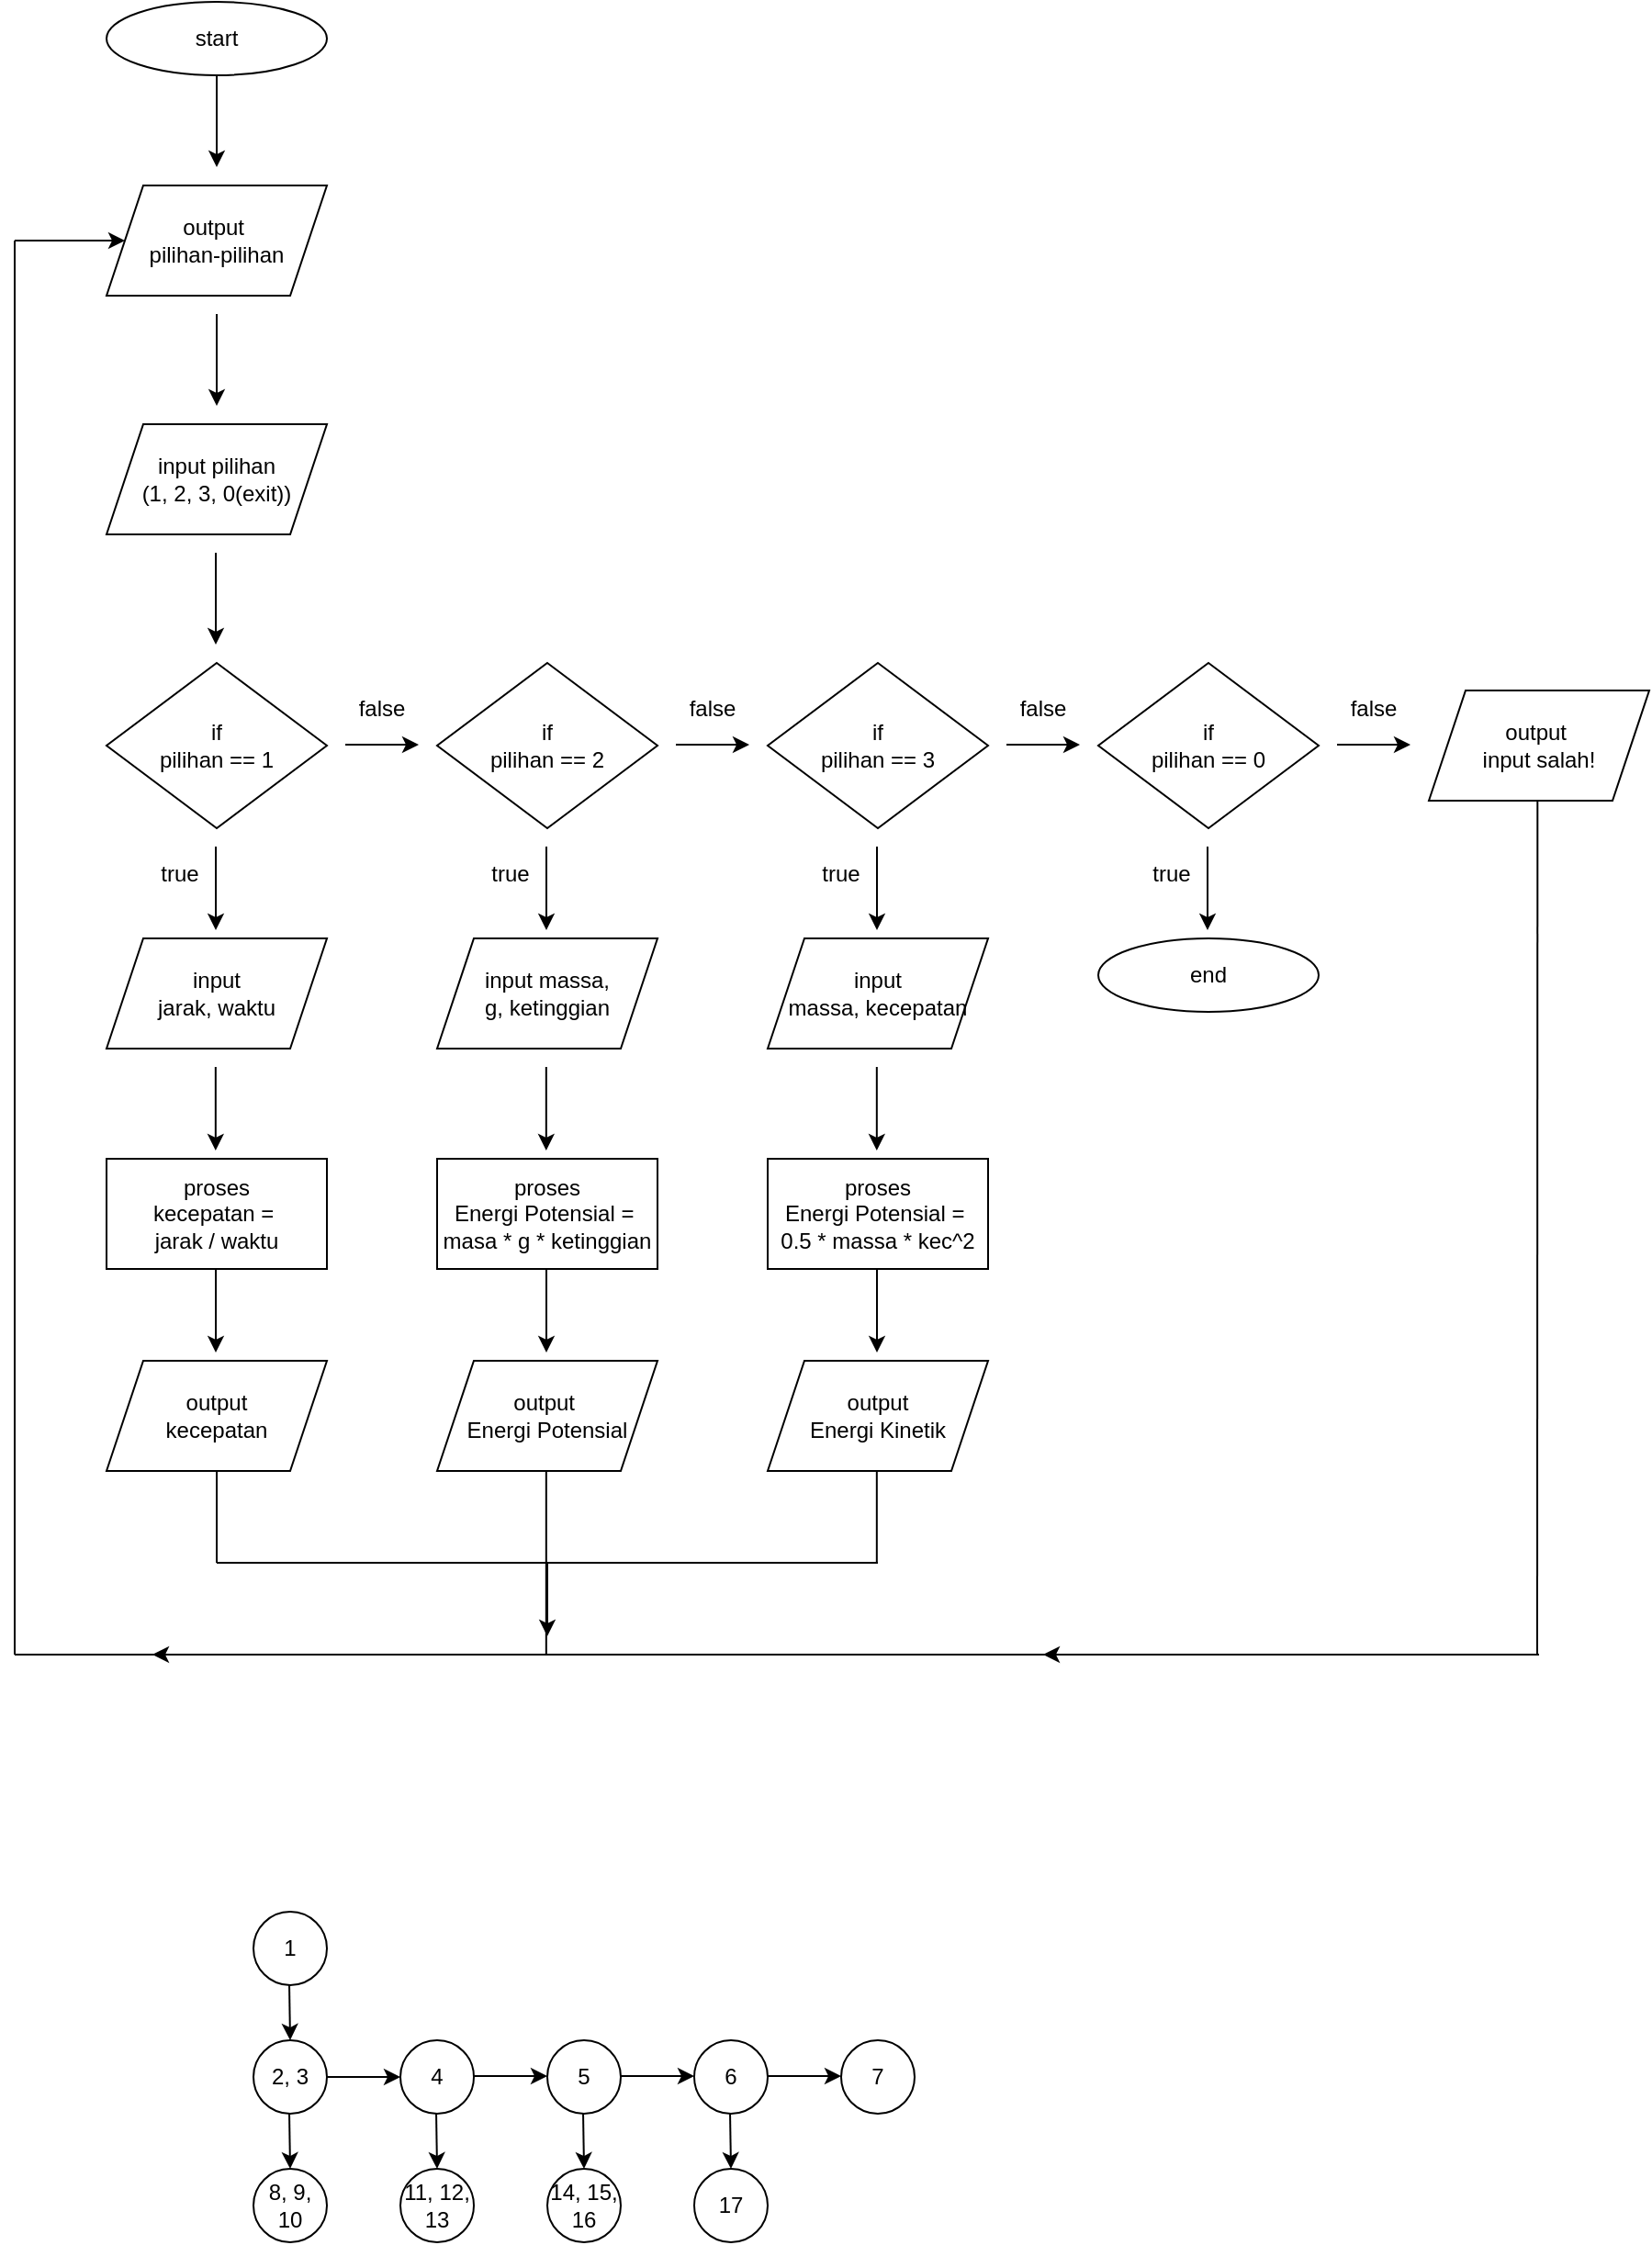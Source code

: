 <mxfile version="24.7.8">
  <diagram name="Page-1" id="fBOmCTxJh_x_Muk1704H">
    <mxGraphModel dx="985" dy="432" grid="1" gridSize="10" guides="1" tooltips="1" connect="1" arrows="1" fold="1" page="1" pageScale="1" pageWidth="3300" pageHeight="4681" math="0" shadow="0">
      <root>
        <mxCell id="0" />
        <mxCell id="1" parent="0" />
        <mxCell id="cfUvDjUMcZ3npQGwa5-E-1" value="start" style="ellipse;whiteSpace=wrap;html=1;" vertex="1" parent="1">
          <mxGeometry x="340" y="60" width="120" height="40" as="geometry" />
        </mxCell>
        <mxCell id="cfUvDjUMcZ3npQGwa5-E-2" value="" style="endArrow=classic;html=1;rounded=0;exitX=0.5;exitY=1;exitDx=0;exitDy=0;" edge="1" parent="1" source="cfUvDjUMcZ3npQGwa5-E-1">
          <mxGeometry width="50" height="50" relative="1" as="geometry">
            <mxPoint x="430" y="160" as="sourcePoint" />
            <mxPoint x="400" y="150" as="targetPoint" />
          </mxGeometry>
        </mxCell>
        <mxCell id="cfUvDjUMcZ3npQGwa5-E-4" value="output&amp;nbsp;&lt;div&gt;pilihan-pilihan&lt;/div&gt;" style="shape=parallelogram;perimeter=parallelogramPerimeter;whiteSpace=wrap;html=1;fixedSize=1;" vertex="1" parent="1">
          <mxGeometry x="340" y="160" width="120" height="60" as="geometry" />
        </mxCell>
        <mxCell id="cfUvDjUMcZ3npQGwa5-E-5" value="" style="endArrow=classic;html=1;rounded=0;" edge="1" parent="1">
          <mxGeometry width="50" height="50" relative="1" as="geometry">
            <mxPoint x="400" y="230" as="sourcePoint" />
            <mxPoint x="400" y="280" as="targetPoint" />
          </mxGeometry>
        </mxCell>
        <mxCell id="cfUvDjUMcZ3npQGwa5-E-6" value="input pilihan&lt;br&gt;(1, 2, 3, 0(exit))" style="shape=parallelogram;perimeter=parallelogramPerimeter;whiteSpace=wrap;html=1;fixedSize=1;" vertex="1" parent="1">
          <mxGeometry x="340" y="290" width="120" height="60" as="geometry" />
        </mxCell>
        <mxCell id="cfUvDjUMcZ3npQGwa5-E-7" value="" style="endArrow=classic;html=1;rounded=0;" edge="1" parent="1">
          <mxGeometry width="50" height="50" relative="1" as="geometry">
            <mxPoint x="399.5" y="360" as="sourcePoint" />
            <mxPoint x="399.5" y="410" as="targetPoint" />
          </mxGeometry>
        </mxCell>
        <mxCell id="cfUvDjUMcZ3npQGwa5-E-8" value="if&lt;div&gt;pilihan == 1&lt;/div&gt;" style="rhombus;whiteSpace=wrap;html=1;" vertex="1" parent="1">
          <mxGeometry x="340" y="420" width="120" height="90" as="geometry" />
        </mxCell>
        <mxCell id="cfUvDjUMcZ3npQGwa5-E-9" value="" style="endArrow=classic;html=1;rounded=0;" edge="1" parent="1">
          <mxGeometry width="50" height="50" relative="1" as="geometry">
            <mxPoint x="470" y="464.5" as="sourcePoint" />
            <mxPoint x="510" y="464.5" as="targetPoint" />
          </mxGeometry>
        </mxCell>
        <mxCell id="cfUvDjUMcZ3npQGwa5-E-10" value="" style="endArrow=classic;html=1;rounded=0;" edge="1" parent="1">
          <mxGeometry width="50" height="50" relative="1" as="geometry">
            <mxPoint x="399.5" y="520" as="sourcePoint" />
            <mxPoint x="399.5" y="565.5" as="targetPoint" />
          </mxGeometry>
        </mxCell>
        <mxCell id="cfUvDjUMcZ3npQGwa5-E-11" value="if&lt;div&gt;pilihan == 2&lt;/div&gt;" style="rhombus;whiteSpace=wrap;html=1;" vertex="1" parent="1">
          <mxGeometry x="520" y="420" width="120" height="90" as="geometry" />
        </mxCell>
        <mxCell id="cfUvDjUMcZ3npQGwa5-E-12" value="" style="endArrow=classic;html=1;rounded=0;" edge="1" parent="1">
          <mxGeometry width="50" height="50" relative="1" as="geometry">
            <mxPoint x="650" y="464.5" as="sourcePoint" />
            <mxPoint x="690" y="464.5" as="targetPoint" />
          </mxGeometry>
        </mxCell>
        <mxCell id="cfUvDjUMcZ3npQGwa5-E-13" value="if&lt;div&gt;pilihan == 3&lt;/div&gt;" style="rhombus;whiteSpace=wrap;html=1;" vertex="1" parent="1">
          <mxGeometry x="700" y="420" width="120" height="90" as="geometry" />
        </mxCell>
        <mxCell id="cfUvDjUMcZ3npQGwa5-E-14" value="" style="endArrow=classic;html=1;rounded=0;" edge="1" parent="1">
          <mxGeometry width="50" height="50" relative="1" as="geometry">
            <mxPoint x="579.5" y="520" as="sourcePoint" />
            <mxPoint x="579.5" y="565.5" as="targetPoint" />
          </mxGeometry>
        </mxCell>
        <mxCell id="cfUvDjUMcZ3npQGwa5-E-15" value="" style="endArrow=classic;html=1;rounded=0;" edge="1" parent="1">
          <mxGeometry width="50" height="50" relative="1" as="geometry">
            <mxPoint x="759.5" y="520" as="sourcePoint" />
            <mxPoint x="759.5" y="565.5" as="targetPoint" />
          </mxGeometry>
        </mxCell>
        <mxCell id="cfUvDjUMcZ3npQGwa5-E-16" value="true" style="text;strokeColor=none;align=center;fillColor=none;html=1;verticalAlign=middle;whiteSpace=wrap;rounded=0;" vertex="1" parent="1">
          <mxGeometry x="350" y="520" width="60" height="30" as="geometry" />
        </mxCell>
        <mxCell id="cfUvDjUMcZ3npQGwa5-E-17" value="true" style="text;strokeColor=none;align=center;fillColor=none;html=1;verticalAlign=middle;whiteSpace=wrap;rounded=0;" vertex="1" parent="1">
          <mxGeometry x="530" y="520" width="60" height="30" as="geometry" />
        </mxCell>
        <mxCell id="cfUvDjUMcZ3npQGwa5-E-18" value="true" style="text;strokeColor=none;align=center;fillColor=none;html=1;verticalAlign=middle;whiteSpace=wrap;rounded=0;" vertex="1" parent="1">
          <mxGeometry x="710" y="520" width="60" height="30" as="geometry" />
        </mxCell>
        <mxCell id="cfUvDjUMcZ3npQGwa5-E-19" value="false" style="text;strokeColor=none;align=center;fillColor=none;html=1;verticalAlign=middle;whiteSpace=wrap;rounded=0;" vertex="1" parent="1">
          <mxGeometry x="460" y="430" width="60" height="30" as="geometry" />
        </mxCell>
        <mxCell id="cfUvDjUMcZ3npQGwa5-E-20" value="false" style="text;strokeColor=none;align=center;fillColor=none;html=1;verticalAlign=middle;whiteSpace=wrap;rounded=0;" vertex="1" parent="1">
          <mxGeometry x="640" y="430" width="60" height="30" as="geometry" />
        </mxCell>
        <mxCell id="cfUvDjUMcZ3npQGwa5-E-21" value="" style="endArrow=classic;html=1;rounded=0;" edge="1" parent="1">
          <mxGeometry width="50" height="50" relative="1" as="geometry">
            <mxPoint x="830" y="464.5" as="sourcePoint" />
            <mxPoint x="870" y="464.5" as="targetPoint" />
          </mxGeometry>
        </mxCell>
        <mxCell id="cfUvDjUMcZ3npQGwa5-E-22" value="false" style="text;strokeColor=none;align=center;fillColor=none;html=1;verticalAlign=middle;whiteSpace=wrap;rounded=0;" vertex="1" parent="1">
          <mxGeometry x="820" y="430" width="60" height="30" as="geometry" />
        </mxCell>
        <mxCell id="cfUvDjUMcZ3npQGwa5-E-23" value="if&lt;div&gt;pilihan == 0&lt;/div&gt;" style="rhombus;whiteSpace=wrap;html=1;" vertex="1" parent="1">
          <mxGeometry x="880" y="420" width="120" height="90" as="geometry" />
        </mxCell>
        <mxCell id="cfUvDjUMcZ3npQGwa5-E-24" value="" style="endArrow=classic;html=1;rounded=0;" edge="1" parent="1">
          <mxGeometry width="50" height="50" relative="1" as="geometry">
            <mxPoint x="939.5" y="520" as="sourcePoint" />
            <mxPoint x="939.5" y="565.5" as="targetPoint" />
          </mxGeometry>
        </mxCell>
        <mxCell id="cfUvDjUMcZ3npQGwa5-E-25" value="true" style="text;strokeColor=none;align=center;fillColor=none;html=1;verticalAlign=middle;whiteSpace=wrap;rounded=0;" vertex="1" parent="1">
          <mxGeometry x="890" y="520" width="60" height="30" as="geometry" />
        </mxCell>
        <mxCell id="cfUvDjUMcZ3npQGwa5-E-26" value="end" style="ellipse;whiteSpace=wrap;html=1;" vertex="1" parent="1">
          <mxGeometry x="880" y="570" width="120" height="40" as="geometry" />
        </mxCell>
        <mxCell id="cfUvDjUMcZ3npQGwa5-E-27" value="" style="endArrow=classic;html=1;rounded=0;" edge="1" parent="1">
          <mxGeometry width="50" height="50" relative="1" as="geometry">
            <mxPoint x="1010" y="464.5" as="sourcePoint" />
            <mxPoint x="1050" y="464.5" as="targetPoint" />
          </mxGeometry>
        </mxCell>
        <mxCell id="cfUvDjUMcZ3npQGwa5-E-28" value="false" style="text;strokeColor=none;align=center;fillColor=none;html=1;verticalAlign=middle;whiteSpace=wrap;rounded=0;" vertex="1" parent="1">
          <mxGeometry x="1000" y="430" width="60" height="30" as="geometry" />
        </mxCell>
        <mxCell id="cfUvDjUMcZ3npQGwa5-E-29" value="output&amp;nbsp;&lt;div&gt;input salah!&lt;/div&gt;" style="shape=parallelogram;perimeter=parallelogramPerimeter;whiteSpace=wrap;html=1;fixedSize=1;" vertex="1" parent="1">
          <mxGeometry x="1060" y="435" width="120" height="60" as="geometry" />
        </mxCell>
        <mxCell id="cfUvDjUMcZ3npQGwa5-E-30" value="input&lt;div&gt;jarak, waktu&lt;/div&gt;" style="shape=parallelogram;perimeter=parallelogramPerimeter;whiteSpace=wrap;html=1;fixedSize=1;" vertex="1" parent="1">
          <mxGeometry x="340" y="570" width="120" height="60" as="geometry" />
        </mxCell>
        <mxCell id="cfUvDjUMcZ3npQGwa5-E-31" value="input massa,&lt;div&gt;&lt;span style=&quot;background-color: initial;&quot;&gt;g,&amp;nbsp;&lt;/span&gt;&lt;span style=&quot;background-color: initial;&quot;&gt;ketinggian&lt;/span&gt;&lt;/div&gt;" style="shape=parallelogram;perimeter=parallelogramPerimeter;whiteSpace=wrap;html=1;fixedSize=1;" vertex="1" parent="1">
          <mxGeometry x="520" y="570" width="120" height="60" as="geometry" />
        </mxCell>
        <mxCell id="cfUvDjUMcZ3npQGwa5-E-32" value="input&lt;div&gt;massa, kecepatan&lt;/div&gt;" style="shape=parallelogram;perimeter=parallelogramPerimeter;whiteSpace=wrap;html=1;fixedSize=1;" vertex="1" parent="1">
          <mxGeometry x="700" y="570" width="120" height="60" as="geometry" />
        </mxCell>
        <mxCell id="cfUvDjUMcZ3npQGwa5-E-36" value="" style="endArrow=classic;html=1;rounded=0;" edge="1" parent="1">
          <mxGeometry width="50" height="50" relative="1" as="geometry">
            <mxPoint x="399.5" y="750" as="sourcePoint" />
            <mxPoint x="399.5" y="795.5" as="targetPoint" />
          </mxGeometry>
        </mxCell>
        <mxCell id="cfUvDjUMcZ3npQGwa5-E-37" value="output&lt;div&gt;kecepatan&lt;/div&gt;" style="shape=parallelogram;perimeter=parallelogramPerimeter;whiteSpace=wrap;html=1;fixedSize=1;" vertex="1" parent="1">
          <mxGeometry x="340" y="800" width="120" height="60" as="geometry" />
        </mxCell>
        <mxCell id="cfUvDjUMcZ3npQGwa5-E-38" value="" style="endArrow=classic;html=1;rounded=0;" edge="1" parent="1">
          <mxGeometry width="50" height="50" relative="1" as="geometry">
            <mxPoint x="579.5" y="750" as="sourcePoint" />
            <mxPoint x="579.5" y="795.5" as="targetPoint" />
          </mxGeometry>
        </mxCell>
        <mxCell id="cfUvDjUMcZ3npQGwa5-E-39" value="output&amp;nbsp;&lt;div&gt;Energi Potensial&lt;/div&gt;" style="shape=parallelogram;perimeter=parallelogramPerimeter;whiteSpace=wrap;html=1;fixedSize=1;" vertex="1" parent="1">
          <mxGeometry x="520" y="800" width="120" height="60" as="geometry" />
        </mxCell>
        <mxCell id="cfUvDjUMcZ3npQGwa5-E-40" value="" style="endArrow=classic;html=1;rounded=0;" edge="1" parent="1">
          <mxGeometry width="50" height="50" relative="1" as="geometry">
            <mxPoint x="759.5" y="750" as="sourcePoint" />
            <mxPoint x="759.5" y="795.5" as="targetPoint" />
          </mxGeometry>
        </mxCell>
        <mxCell id="cfUvDjUMcZ3npQGwa5-E-41" value="output&lt;div&gt;Energi Kinetik&lt;/div&gt;" style="shape=parallelogram;perimeter=parallelogramPerimeter;whiteSpace=wrap;html=1;fixedSize=1;" vertex="1" parent="1">
          <mxGeometry x="700" y="800" width="120" height="60" as="geometry" />
        </mxCell>
        <mxCell id="cfUvDjUMcZ3npQGwa5-E-42" value="proses&lt;div&gt;kecepatan =&amp;nbsp;&lt;/div&gt;&lt;div&gt;jarak / waktu&lt;/div&gt;" style="rounded=0;whiteSpace=wrap;html=1;" vertex="1" parent="1">
          <mxGeometry x="340" y="690" width="120" height="60" as="geometry" />
        </mxCell>
        <mxCell id="cfUvDjUMcZ3npQGwa5-E-43" value="" style="endArrow=classic;html=1;rounded=0;" edge="1" parent="1">
          <mxGeometry width="50" height="50" relative="1" as="geometry">
            <mxPoint x="399.41" y="640" as="sourcePoint" />
            <mxPoint x="399.41" y="685.5" as="targetPoint" />
          </mxGeometry>
        </mxCell>
        <mxCell id="cfUvDjUMcZ3npQGwa5-E-44" value="" style="endArrow=classic;html=1;rounded=0;" edge="1" parent="1">
          <mxGeometry width="50" height="50" relative="1" as="geometry">
            <mxPoint x="579.41" y="640" as="sourcePoint" />
            <mxPoint x="579.41" y="685.5" as="targetPoint" />
          </mxGeometry>
        </mxCell>
        <mxCell id="cfUvDjUMcZ3npQGwa5-E-45" value="" style="endArrow=classic;html=1;rounded=0;" edge="1" parent="1">
          <mxGeometry width="50" height="50" relative="1" as="geometry">
            <mxPoint x="759.41" y="640" as="sourcePoint" />
            <mxPoint x="759.41" y="685.5" as="targetPoint" />
          </mxGeometry>
        </mxCell>
        <mxCell id="cfUvDjUMcZ3npQGwa5-E-46" value="proses&lt;div&gt;Energi Potensial =&amp;nbsp;&lt;/div&gt;&lt;div&gt;masa * g * ketinggian&lt;/div&gt;" style="rounded=0;whiteSpace=wrap;html=1;" vertex="1" parent="1">
          <mxGeometry x="520" y="690" width="120" height="60" as="geometry" />
        </mxCell>
        <mxCell id="cfUvDjUMcZ3npQGwa5-E-47" value="proses&lt;div&gt;Energi Potensial =&amp;nbsp;&lt;/div&gt;&lt;div&gt;0.5 * massa * kec^2&lt;/div&gt;" style="rounded=0;whiteSpace=wrap;html=1;" vertex="1" parent="1">
          <mxGeometry x="700" y="690" width="120" height="60" as="geometry" />
        </mxCell>
        <mxCell id="cfUvDjUMcZ3npQGwa5-E-48" value="" style="endArrow=none;html=1;rounded=0;" edge="1" parent="1">
          <mxGeometry width="50" height="50" relative="1" as="geometry">
            <mxPoint x="400" y="910" as="sourcePoint" />
            <mxPoint x="760" y="910" as="targetPoint" />
          </mxGeometry>
        </mxCell>
        <mxCell id="cfUvDjUMcZ3npQGwa5-E-49" value="" style="endArrow=none;html=1;rounded=0;entryX=0.5;entryY=1;entryDx=0;entryDy=0;" edge="1" parent="1" target="cfUvDjUMcZ3npQGwa5-E-37">
          <mxGeometry width="50" height="50" relative="1" as="geometry">
            <mxPoint x="400" y="910" as="sourcePoint" />
            <mxPoint x="360" y="880" as="targetPoint" />
          </mxGeometry>
        </mxCell>
        <mxCell id="cfUvDjUMcZ3npQGwa5-E-50" value="" style="endArrow=none;html=1;rounded=0;entryX=0.5;entryY=1;entryDx=0;entryDy=0;" edge="1" parent="1">
          <mxGeometry width="50" height="50" relative="1" as="geometry">
            <mxPoint x="759.41" y="910" as="sourcePoint" />
            <mxPoint x="759.41" y="860" as="targetPoint" />
          </mxGeometry>
        </mxCell>
        <mxCell id="cfUvDjUMcZ3npQGwa5-E-51" value="" style="endArrow=none;html=1;rounded=0;entryX=0.5;entryY=1;entryDx=0;entryDy=0;" edge="1" parent="1">
          <mxGeometry width="50" height="50" relative="1" as="geometry">
            <mxPoint x="579.41" y="910" as="sourcePoint" />
            <mxPoint x="579.41" y="860" as="targetPoint" />
          </mxGeometry>
        </mxCell>
        <mxCell id="cfUvDjUMcZ3npQGwa5-E-53" value="" style="endArrow=none;html=1;rounded=0;entryX=0.5;entryY=1;entryDx=0;entryDy=0;" edge="1" parent="1">
          <mxGeometry width="50" height="50" relative="1" as="geometry">
            <mxPoint x="579.41" y="960" as="sourcePoint" />
            <mxPoint x="579.41" y="910" as="targetPoint" />
          </mxGeometry>
        </mxCell>
        <mxCell id="cfUvDjUMcZ3npQGwa5-E-54" value="" style="endArrow=none;html=1;rounded=0;" edge="1" parent="1">
          <mxGeometry width="50" height="50" relative="1" as="geometry">
            <mxPoint x="290" y="960" as="sourcePoint" />
            <mxPoint x="580" y="960" as="targetPoint" />
          </mxGeometry>
        </mxCell>
        <mxCell id="cfUvDjUMcZ3npQGwa5-E-55" value="" style="endArrow=none;html=1;rounded=0;" edge="1" parent="1">
          <mxGeometry width="50" height="50" relative="1" as="geometry">
            <mxPoint x="290.0" y="960" as="sourcePoint" />
            <mxPoint x="290" y="190" as="targetPoint" />
          </mxGeometry>
        </mxCell>
        <mxCell id="cfUvDjUMcZ3npQGwa5-E-56" value="" style="endArrow=classic;html=1;rounded=0;" edge="1" parent="1" target="cfUvDjUMcZ3npQGwa5-E-4">
          <mxGeometry width="50" height="50" relative="1" as="geometry">
            <mxPoint x="290" y="190" as="sourcePoint" />
            <mxPoint x="290" y="240" as="targetPoint" />
          </mxGeometry>
        </mxCell>
        <mxCell id="cfUvDjUMcZ3npQGwa5-E-57" value="" style="endArrow=none;html=1;rounded=0;" edge="1" parent="1">
          <mxGeometry width="50" height="50" relative="1" as="geometry">
            <mxPoint x="580" y="960" as="sourcePoint" />
            <mxPoint x="1120" y="960" as="targetPoint" />
          </mxGeometry>
        </mxCell>
        <mxCell id="cfUvDjUMcZ3npQGwa5-E-58" value="" style="endArrow=none;html=1;rounded=0;entryX=0.5;entryY=1;entryDx=0;entryDy=0;" edge="1" parent="1">
          <mxGeometry width="50" height="50" relative="1" as="geometry">
            <mxPoint x="1119" y="960" as="sourcePoint" />
            <mxPoint x="1119.17" y="495" as="targetPoint" />
          </mxGeometry>
        </mxCell>
        <mxCell id="cfUvDjUMcZ3npQGwa5-E-59" value="" style="endArrow=classic;html=1;rounded=0;" edge="1" parent="1">
          <mxGeometry width="50" height="50" relative="1" as="geometry">
            <mxPoint x="880" y="960" as="sourcePoint" />
            <mxPoint x="850" y="960" as="targetPoint" />
          </mxGeometry>
        </mxCell>
        <mxCell id="cfUvDjUMcZ3npQGwa5-E-60" value="" style="endArrow=classic;html=1;rounded=0;" edge="1" parent="1">
          <mxGeometry width="50" height="50" relative="1" as="geometry">
            <mxPoint x="395" y="960" as="sourcePoint" />
            <mxPoint x="365" y="960" as="targetPoint" />
          </mxGeometry>
        </mxCell>
        <mxCell id="cfUvDjUMcZ3npQGwa5-E-61" value="" style="endArrow=classic;html=1;rounded=0;" edge="1" parent="1">
          <mxGeometry width="50" height="50" relative="1" as="geometry">
            <mxPoint x="580" y="910" as="sourcePoint" />
            <mxPoint x="580" y="950" as="targetPoint" />
          </mxGeometry>
        </mxCell>
        <mxCell id="cfUvDjUMcZ3npQGwa5-E-62" value="1" style="ellipse;whiteSpace=wrap;html=1;aspect=fixed;" vertex="1" parent="1">
          <mxGeometry x="420" y="1100" width="40" height="40" as="geometry" />
        </mxCell>
        <mxCell id="cfUvDjUMcZ3npQGwa5-E-63" value="2, 3" style="ellipse;whiteSpace=wrap;html=1;aspect=fixed;" vertex="1" parent="1">
          <mxGeometry x="420" y="1170" width="40" height="40" as="geometry" />
        </mxCell>
        <mxCell id="cfUvDjUMcZ3npQGwa5-E-64" value="4" style="ellipse;whiteSpace=wrap;html=1;aspect=fixed;" vertex="1" parent="1">
          <mxGeometry x="500" y="1170" width="40" height="40" as="geometry" />
        </mxCell>
        <mxCell id="cfUvDjUMcZ3npQGwa5-E-65" value="5" style="ellipse;whiteSpace=wrap;html=1;aspect=fixed;" vertex="1" parent="1">
          <mxGeometry x="580" y="1170" width="40" height="40" as="geometry" />
        </mxCell>
        <mxCell id="cfUvDjUMcZ3npQGwa5-E-66" value="6" style="ellipse;whiteSpace=wrap;html=1;aspect=fixed;" vertex="1" parent="1">
          <mxGeometry x="660" y="1170" width="40" height="40" as="geometry" />
        </mxCell>
        <mxCell id="cfUvDjUMcZ3npQGwa5-E-67" value="7" style="ellipse;whiteSpace=wrap;html=1;aspect=fixed;" vertex="1" parent="1">
          <mxGeometry x="740" y="1170" width="40" height="40" as="geometry" />
        </mxCell>
        <mxCell id="cfUvDjUMcZ3npQGwa5-E-68" value="8, 9, 10" style="ellipse;whiteSpace=wrap;html=1;aspect=fixed;" vertex="1" parent="1">
          <mxGeometry x="420" y="1240" width="40" height="40" as="geometry" />
        </mxCell>
        <mxCell id="cfUvDjUMcZ3npQGwa5-E-69" value="11, 12, 13" style="ellipse;whiteSpace=wrap;html=1;aspect=fixed;" vertex="1" parent="1">
          <mxGeometry x="500" y="1240" width="40" height="40" as="geometry" />
        </mxCell>
        <mxCell id="cfUvDjUMcZ3npQGwa5-E-70" value="14, 15, 16" style="ellipse;whiteSpace=wrap;html=1;aspect=fixed;" vertex="1" parent="1">
          <mxGeometry x="580" y="1240" width="40" height="40" as="geometry" />
        </mxCell>
        <mxCell id="cfUvDjUMcZ3npQGwa5-E-71" value="17" style="ellipse;whiteSpace=wrap;html=1;aspect=fixed;" vertex="1" parent="1">
          <mxGeometry x="660" y="1240" width="40" height="40" as="geometry" />
        </mxCell>
        <mxCell id="cfUvDjUMcZ3npQGwa5-E-72" value="" style="endArrow=classic;html=1;rounded=0;entryX=0.5;entryY=0;entryDx=0;entryDy=0;" edge="1" parent="1" target="cfUvDjUMcZ3npQGwa5-E-63">
          <mxGeometry width="50" height="50" relative="1" as="geometry">
            <mxPoint x="439.52" y="1140" as="sourcePoint" />
            <mxPoint x="439.52" y="1185.5" as="targetPoint" />
          </mxGeometry>
        </mxCell>
        <mxCell id="cfUvDjUMcZ3npQGwa5-E-73" value="" style="endArrow=classic;html=1;rounded=0;entryX=0.5;entryY=0;entryDx=0;entryDy=0;" edge="1" parent="1">
          <mxGeometry width="50" height="50" relative="1" as="geometry">
            <mxPoint x="439.52" y="1210" as="sourcePoint" />
            <mxPoint x="440" y="1240" as="targetPoint" />
          </mxGeometry>
        </mxCell>
        <mxCell id="cfUvDjUMcZ3npQGwa5-E-74" value="" style="endArrow=classic;html=1;rounded=0;entryX=0;entryY=0.5;entryDx=0;entryDy=0;exitX=1;exitY=0.5;exitDx=0;exitDy=0;" edge="1" parent="1" source="cfUvDjUMcZ3npQGwa5-E-63" target="cfUvDjUMcZ3npQGwa5-E-64">
          <mxGeometry width="50" height="50" relative="1" as="geometry">
            <mxPoint x="459.52" y="1160" as="sourcePoint" />
            <mxPoint x="460" y="1190" as="targetPoint" />
          </mxGeometry>
        </mxCell>
        <mxCell id="cfUvDjUMcZ3npQGwa5-E-75" value="" style="endArrow=classic;html=1;rounded=0;entryX=0;entryY=0.5;entryDx=0;entryDy=0;exitX=1;exitY=0.5;exitDx=0;exitDy=0;" edge="1" parent="1">
          <mxGeometry width="50" height="50" relative="1" as="geometry">
            <mxPoint x="540" y="1189.52" as="sourcePoint" />
            <mxPoint x="580" y="1189.52" as="targetPoint" />
          </mxGeometry>
        </mxCell>
        <mxCell id="cfUvDjUMcZ3npQGwa5-E-76" value="" style="endArrow=classic;html=1;rounded=0;entryX=0;entryY=0.5;entryDx=0;entryDy=0;exitX=1;exitY=0.5;exitDx=0;exitDy=0;" edge="1" parent="1">
          <mxGeometry width="50" height="50" relative="1" as="geometry">
            <mxPoint x="620" y="1189.52" as="sourcePoint" />
            <mxPoint x="660" y="1189.52" as="targetPoint" />
          </mxGeometry>
        </mxCell>
        <mxCell id="cfUvDjUMcZ3npQGwa5-E-77" value="" style="endArrow=classic;html=1;rounded=0;entryX=0;entryY=0.5;entryDx=0;entryDy=0;exitX=1;exitY=0.5;exitDx=0;exitDy=0;" edge="1" parent="1">
          <mxGeometry width="50" height="50" relative="1" as="geometry">
            <mxPoint x="700" y="1189.52" as="sourcePoint" />
            <mxPoint x="740" y="1189.52" as="targetPoint" />
          </mxGeometry>
        </mxCell>
        <mxCell id="cfUvDjUMcZ3npQGwa5-E-78" value="" style="endArrow=classic;html=1;rounded=0;entryX=0.5;entryY=0;entryDx=0;entryDy=0;" edge="1" parent="1">
          <mxGeometry width="50" height="50" relative="1" as="geometry">
            <mxPoint x="519.52" y="1210" as="sourcePoint" />
            <mxPoint x="520" y="1240" as="targetPoint" />
          </mxGeometry>
        </mxCell>
        <mxCell id="cfUvDjUMcZ3npQGwa5-E-79" value="" style="endArrow=classic;html=1;rounded=0;entryX=0.5;entryY=0;entryDx=0;entryDy=0;" edge="1" parent="1">
          <mxGeometry width="50" height="50" relative="1" as="geometry">
            <mxPoint x="599.52" y="1210" as="sourcePoint" />
            <mxPoint x="600" y="1240" as="targetPoint" />
          </mxGeometry>
        </mxCell>
        <mxCell id="cfUvDjUMcZ3npQGwa5-E-80" value="" style="endArrow=classic;html=1;rounded=0;entryX=0.5;entryY=0;entryDx=0;entryDy=0;" edge="1" parent="1">
          <mxGeometry width="50" height="50" relative="1" as="geometry">
            <mxPoint x="679.52" y="1210" as="sourcePoint" />
            <mxPoint x="680" y="1240" as="targetPoint" />
          </mxGeometry>
        </mxCell>
      </root>
    </mxGraphModel>
  </diagram>
</mxfile>
